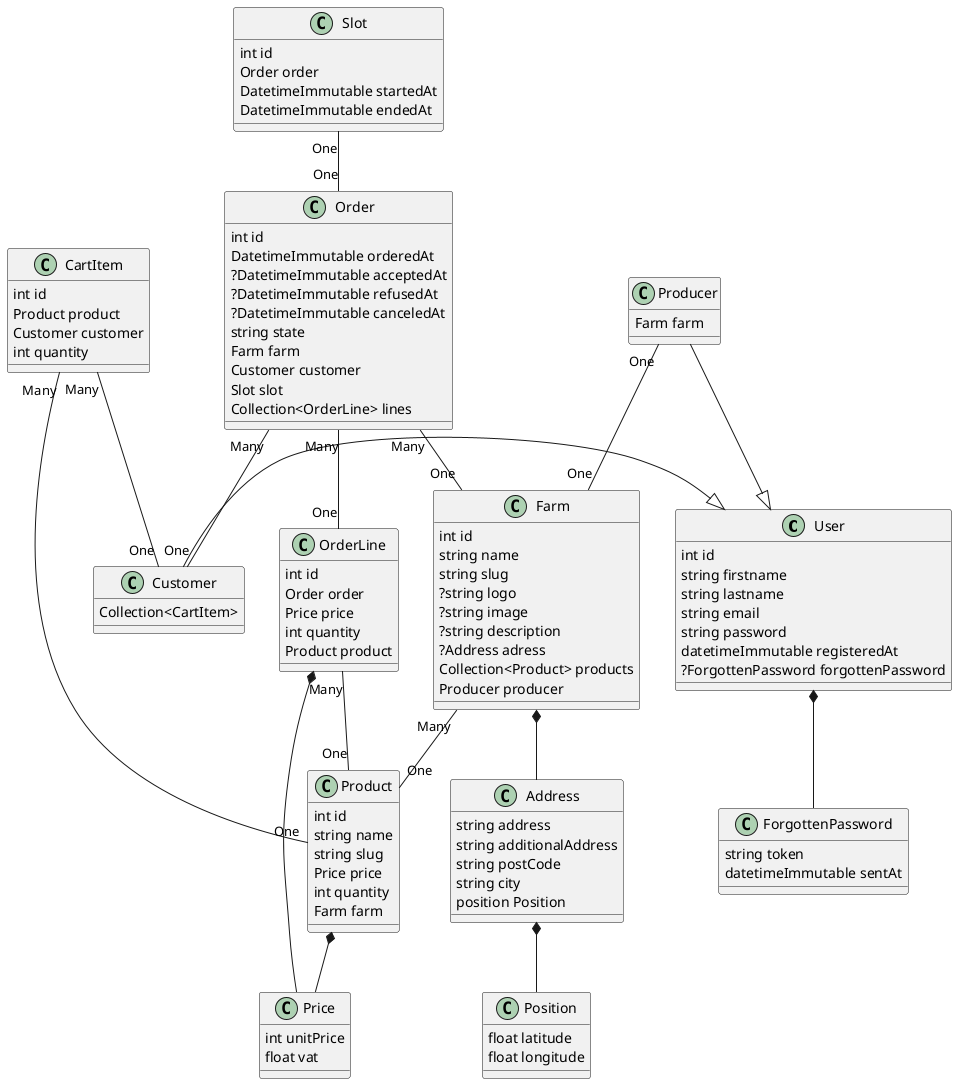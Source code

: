 @startuml
class User{
int id
string firstname
string lastname
string email
string password
datetimeImmutable registeredAt
?ForgottenPassword forgottenPassword
}

class ForgottenPassword{
string token
datetimeImmutable sentAt
}

class Producer{
Farm farm
}

class Farm{
int id
string name
string slug
?string logo
?string image
?string description
?Address adress
Collection<Product> products
Producer producer
}

class Address{
string address
string additionalAddress
string postCode
string city
position Position
}

class Position{
float latitude
float longitude
}

class Product{
int id
string name
string slug
Price price
int quantity
Farm farm
}

class Price{
int unitPrice
float vat
}

class Customer{
Collection<CartItem>
}

class CartItem{
int id
Product product
Customer customer
int quantity
}

class Slot{
int id
Order order
DatetimeImmutable startedAt
DatetimeImmutable endedAt
}

class Order{
int id
DatetimeImmutable orderedAt
?DatetimeImmutable acceptedAt
?DatetimeImmutable refusedAt
?DatetimeImmutable canceledAt
string state
Farm farm
Customer customer
Slot slot
Collection<OrderLine> lines
}

class OrderLine{
int id
Order order
Price price
int quantity
Product product
}

Customer -|> User
Producer -|> User
Slot "One" -- "One" Order
Order "Many" -- "One" OrderLine
OrderLine "Many" -- "One" Product
Order "Many" -- "One" Farm
Farm "Many" -- "One" Product
Order "Many" -- "One" Customer
CartItem "Many" -- "One" Customer
CartItem "Many" -- "One" Product
Producer "One" -- "One" Farm
Product *-- Price
OrderLine *-- Price
Farm *-- Address
Address *-- Position
User *-- ForgottenPassword
@enduml